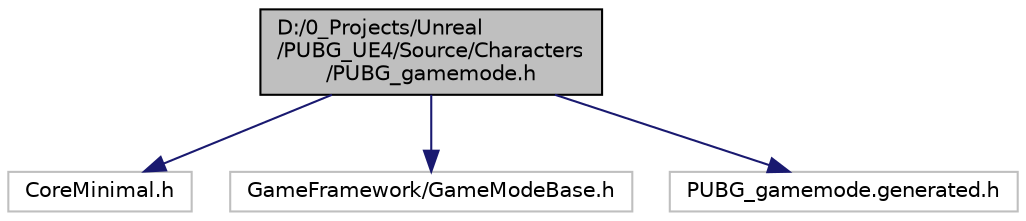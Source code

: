 digraph "D:/0_Projects/Unreal/PUBG_UE4/Source/Characters/PUBG_gamemode.h"
{
 // LATEX_PDF_SIZE
  edge [fontname="Helvetica",fontsize="10",labelfontname="Helvetica",labelfontsize="10"];
  node [fontname="Helvetica",fontsize="10",shape=record];
  Node1 [label="D:/0_Projects/Unreal\l/PUBG_UE4/Source/Characters\l/PUBG_gamemode.h",height=0.2,width=0.4,color="black", fillcolor="grey75", style="filled", fontcolor="black",tooltip="캐릭터 컨트롤러 관련"];
  Node1 -> Node2 [color="midnightblue",fontsize="10",style="solid",fontname="Helvetica"];
  Node2 [label="CoreMinimal.h",height=0.2,width=0.4,color="grey75", fillcolor="white", style="filled",tooltip=" "];
  Node1 -> Node3 [color="midnightblue",fontsize="10",style="solid",fontname="Helvetica"];
  Node3 [label="GameFramework/GameModeBase.h",height=0.2,width=0.4,color="grey75", fillcolor="white", style="filled",tooltip=" "];
  Node1 -> Node4 [color="midnightblue",fontsize="10",style="solid",fontname="Helvetica"];
  Node4 [label="PUBG_gamemode.generated.h",height=0.2,width=0.4,color="grey75", fillcolor="white", style="filled",tooltip=" "];
}
